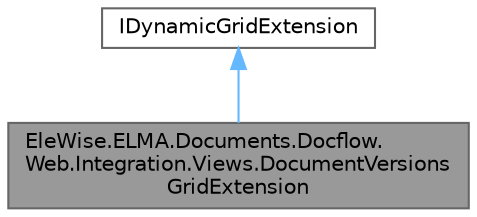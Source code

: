 digraph "EleWise.ELMA.Documents.Docflow.Web.Integration.Views.DocumentVersionsGridExtension"
{
 // LATEX_PDF_SIZE
  bgcolor="transparent";
  edge [fontname=Helvetica,fontsize=10,labelfontname=Helvetica,labelfontsize=10];
  node [fontname=Helvetica,fontsize=10,shape=box,height=0.2,width=0.4];
  Node1 [id="Node000001",label="EleWise.ELMA.Documents.Docflow.\lWeb.Integration.Views.DocumentVersions\lGridExtension",height=0.2,width=0.4,color="gray40", fillcolor="grey60", style="filled", fontcolor="black",tooltip="Добавляет в таблицу версий документа колонку со статусом подписания"];
  Node2 -> Node1 [id="edge1_Node000001_Node000002",dir="back",color="steelblue1",style="solid",tooltip=" "];
  Node2 [id="Node000002",label="IDynamicGridExtension",height=0.2,width=0.4,color="gray40", fillcolor="white", style="filled",tooltip=" "];
}
